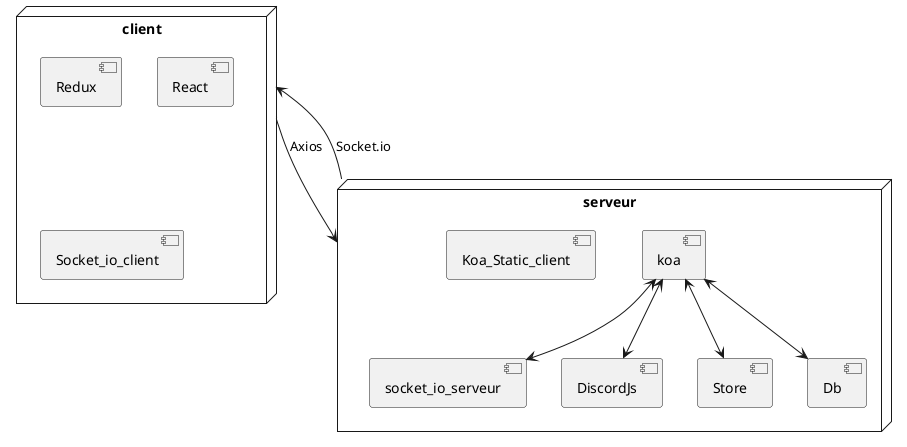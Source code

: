 @startuml v1 infra
node client{
  component Redux
  component React
  component Socket_io_client
}

node serveur{
  component socket_io_serveur
  component koa
  component DiscordJs
  component Koa_Static_client
  component Store
  component Db
}

koa <--> socket_io_serveur
koa <--> DiscordJs
koa <--> Store
koa <--> Db

client --> serveur : Axios
serveur --> client : Socket.io

@enduml